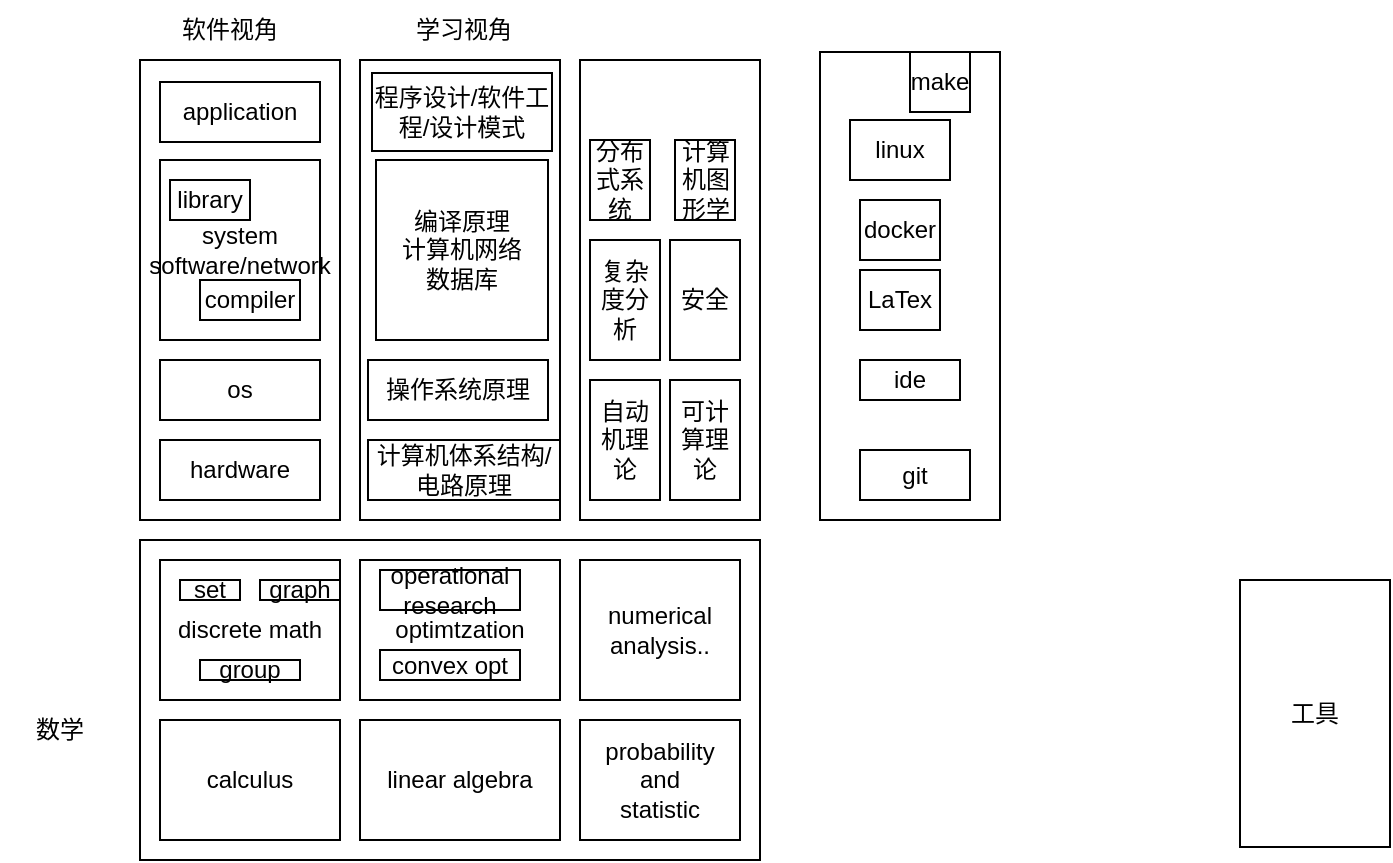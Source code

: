 <mxfile version="20.0.4" type="github">
  <diagram id="HyPCMsuXHtD3BdpcrgVp" name="Page-1">
    <mxGraphModel dx="865" dy="476" grid="1" gridSize="10" guides="1" tooltips="1" connect="1" arrows="1" fold="1" page="1" pageScale="1" pageWidth="827" pageHeight="1169" math="0" shadow="0">
      <root>
        <mxCell id="0" />
        <mxCell id="1" parent="0" />
        <mxCell id="hhnEYyCHxSMIDxLFp0H_-36" value="" style="rounded=0;whiteSpace=wrap;html=1;" vertex="1" parent="1">
          <mxGeometry x="510" y="226" width="90" height="234" as="geometry" />
        </mxCell>
        <mxCell id="hhnEYyCHxSMIDxLFp0H_-1" value="" style="rounded=0;whiteSpace=wrap;html=1;" vertex="1" parent="1">
          <mxGeometry x="170" y="470" width="310" height="160" as="geometry" />
        </mxCell>
        <mxCell id="hhnEYyCHxSMIDxLFp0H_-3" value="calculus" style="rounded=0;whiteSpace=wrap;html=1;" vertex="1" parent="1">
          <mxGeometry x="180" y="560" width="90" height="60" as="geometry" />
        </mxCell>
        <mxCell id="hhnEYyCHxSMIDxLFp0H_-4" value="probability&lt;br&gt;and&lt;br&gt;statistic" style="rounded=0;whiteSpace=wrap;html=1;" vertex="1" parent="1">
          <mxGeometry x="390" y="560" width="80" height="60" as="geometry" />
        </mxCell>
        <mxCell id="hhnEYyCHxSMIDxLFp0H_-5" value="linear algebra" style="rounded=0;whiteSpace=wrap;html=1;" vertex="1" parent="1">
          <mxGeometry x="280" y="560" width="100" height="60" as="geometry" />
        </mxCell>
        <mxCell id="hhnEYyCHxSMIDxLFp0H_-6" value="discrete math" style="rounded=0;whiteSpace=wrap;html=1;" vertex="1" parent="1">
          <mxGeometry x="180" y="480" width="90" height="70" as="geometry" />
        </mxCell>
        <mxCell id="hhnEYyCHxSMIDxLFp0H_-7" value="set" style="rounded=0;whiteSpace=wrap;html=1;" vertex="1" parent="1">
          <mxGeometry x="190" y="490" width="30" height="10" as="geometry" />
        </mxCell>
        <mxCell id="hhnEYyCHxSMIDxLFp0H_-8" value="graph" style="rounded=0;whiteSpace=wrap;html=1;" vertex="1" parent="1">
          <mxGeometry x="230" y="490" width="40" height="10" as="geometry" />
        </mxCell>
        <mxCell id="hhnEYyCHxSMIDxLFp0H_-9" value="group" style="rounded=0;whiteSpace=wrap;html=1;" vertex="1" parent="1">
          <mxGeometry x="200" y="530" width="50" height="10" as="geometry" />
        </mxCell>
        <mxCell id="hhnEYyCHxSMIDxLFp0H_-11" value="optimtzation" style="rounded=0;whiteSpace=wrap;html=1;" vertex="1" parent="1">
          <mxGeometry x="280" y="480" width="100" height="70" as="geometry" />
        </mxCell>
        <mxCell id="hhnEYyCHxSMIDxLFp0H_-12" value="numerical analysis.." style="rounded=0;whiteSpace=wrap;html=1;" vertex="1" parent="1">
          <mxGeometry x="390" y="480" width="80" height="70" as="geometry" />
        </mxCell>
        <mxCell id="hhnEYyCHxSMIDxLFp0H_-13" value="operational research" style="rounded=0;whiteSpace=wrap;html=1;" vertex="1" parent="1">
          <mxGeometry x="290" y="485" width="70" height="20" as="geometry" />
        </mxCell>
        <mxCell id="hhnEYyCHxSMIDxLFp0H_-14" value="convex opt" style="rounded=0;whiteSpace=wrap;html=1;" vertex="1" parent="1">
          <mxGeometry x="290" y="525" width="70" height="15" as="geometry" />
        </mxCell>
        <mxCell id="hhnEYyCHxSMIDxLFp0H_-15" value="数学" style="text;html=1;strokeColor=none;fillColor=none;align=center;verticalAlign=middle;whiteSpace=wrap;rounded=0;" vertex="1" parent="1">
          <mxGeometry x="100" y="550" width="60" height="30" as="geometry" />
        </mxCell>
        <mxCell id="hhnEYyCHxSMIDxLFp0H_-16" value="" style="whiteSpace=wrap;html=1;" vertex="1" parent="1">
          <mxGeometry x="170" y="230" width="100" height="230" as="geometry" />
        </mxCell>
        <mxCell id="hhnEYyCHxSMIDxLFp0H_-17" value="hardware" style="rounded=0;whiteSpace=wrap;html=1;" vertex="1" parent="1">
          <mxGeometry x="180" y="420" width="80" height="30" as="geometry" />
        </mxCell>
        <mxCell id="hhnEYyCHxSMIDxLFp0H_-18" value="os" style="rounded=0;whiteSpace=wrap;html=1;" vertex="1" parent="1">
          <mxGeometry x="180" y="380" width="80" height="30" as="geometry" />
        </mxCell>
        <mxCell id="hhnEYyCHxSMIDxLFp0H_-19" value="system software/network" style="rounded=0;whiteSpace=wrap;html=1;" vertex="1" parent="1">
          <mxGeometry x="180" y="280" width="80" height="90" as="geometry" />
        </mxCell>
        <mxCell id="hhnEYyCHxSMIDxLFp0H_-20" value="application" style="rounded=0;whiteSpace=wrap;html=1;" vertex="1" parent="1">
          <mxGeometry x="180" y="241" width="80" height="30" as="geometry" />
        </mxCell>
        <mxCell id="hhnEYyCHxSMIDxLFp0H_-21" value="library" style="rounded=0;whiteSpace=wrap;html=1;" vertex="1" parent="1">
          <mxGeometry x="185" y="290" width="40" height="20" as="geometry" />
        </mxCell>
        <mxCell id="hhnEYyCHxSMIDxLFp0H_-22" value="compiler" style="rounded=0;whiteSpace=wrap;html=1;" vertex="1" parent="1">
          <mxGeometry x="200" y="340" width="50" height="20" as="geometry" />
        </mxCell>
        <mxCell id="hhnEYyCHxSMIDxLFp0H_-23" value="软件视角" style="text;html=1;strokeColor=none;fillColor=none;align=center;verticalAlign=middle;whiteSpace=wrap;rounded=0;" vertex="1" parent="1">
          <mxGeometry x="185" y="200" width="60" height="30" as="geometry" />
        </mxCell>
        <mxCell id="hhnEYyCHxSMIDxLFp0H_-24" value="" style="rounded=0;whiteSpace=wrap;html=1;" vertex="1" parent="1">
          <mxGeometry x="280" y="230" width="100" height="230" as="geometry" />
        </mxCell>
        <mxCell id="hhnEYyCHxSMIDxLFp0H_-25" value="计算机体系结构/电路原理" style="rounded=0;whiteSpace=wrap;html=1;" vertex="1" parent="1">
          <mxGeometry x="284" y="420" width="96" height="30" as="geometry" />
        </mxCell>
        <mxCell id="hhnEYyCHxSMIDxLFp0H_-26" value="学习视角" style="text;html=1;strokeColor=none;fillColor=none;align=center;verticalAlign=middle;whiteSpace=wrap;rounded=0;" vertex="1" parent="1">
          <mxGeometry x="302" y="200" width="60" height="30" as="geometry" />
        </mxCell>
        <mxCell id="hhnEYyCHxSMIDxLFp0H_-27" value="操作系统原理" style="rounded=0;whiteSpace=wrap;html=1;" vertex="1" parent="1">
          <mxGeometry x="284" y="380" width="90" height="30" as="geometry" />
        </mxCell>
        <mxCell id="hhnEYyCHxSMIDxLFp0H_-28" value="编译原理&lt;br&gt;计算机网络&lt;br&gt;数据库" style="rounded=0;whiteSpace=wrap;html=1;" vertex="1" parent="1">
          <mxGeometry x="288" y="280" width="86" height="90" as="geometry" />
        </mxCell>
        <mxCell id="hhnEYyCHxSMIDxLFp0H_-29" value="程序设计/软件工程/设计模式" style="rounded=0;whiteSpace=wrap;html=1;" vertex="1" parent="1">
          <mxGeometry x="286" y="236.5" width="90" height="39" as="geometry" />
        </mxCell>
        <mxCell id="hhnEYyCHxSMIDxLFp0H_-30" value="" style="rounded=0;whiteSpace=wrap;html=1;" vertex="1" parent="1">
          <mxGeometry x="390" y="230" width="90" height="230" as="geometry" />
        </mxCell>
        <mxCell id="hhnEYyCHxSMIDxLFp0H_-31" value="自动机理论" style="rounded=0;whiteSpace=wrap;html=1;" vertex="1" parent="1">
          <mxGeometry x="395" y="390" width="35" height="60" as="geometry" />
        </mxCell>
        <mxCell id="hhnEYyCHxSMIDxLFp0H_-32" value="可计算理论" style="rounded=0;whiteSpace=wrap;html=1;" vertex="1" parent="1">
          <mxGeometry x="435" y="390" width="35" height="60" as="geometry" />
        </mxCell>
        <mxCell id="hhnEYyCHxSMIDxLFp0H_-33" value="复杂度分析" style="rounded=0;whiteSpace=wrap;html=1;" vertex="1" parent="1">
          <mxGeometry x="395" y="320" width="35" height="60" as="geometry" />
        </mxCell>
        <mxCell id="hhnEYyCHxSMIDxLFp0H_-34" value="安全" style="rounded=0;whiteSpace=wrap;html=1;" vertex="1" parent="1">
          <mxGeometry x="435" y="320" width="35" height="60" as="geometry" />
        </mxCell>
        <mxCell id="hhnEYyCHxSMIDxLFp0H_-35" value="分布式系统" style="rounded=0;whiteSpace=wrap;html=1;" vertex="1" parent="1">
          <mxGeometry x="395" y="270" width="30" height="40" as="geometry" />
        </mxCell>
        <mxCell id="hhnEYyCHxSMIDxLFp0H_-37" value="计算机图形学" style="rounded=0;whiteSpace=wrap;html=1;" vertex="1" parent="1">
          <mxGeometry x="437.5" y="270" width="30" height="40" as="geometry" />
        </mxCell>
        <mxCell id="hhnEYyCHxSMIDxLFp0H_-38" value="git" style="rounded=0;whiteSpace=wrap;html=1;" vertex="1" parent="1">
          <mxGeometry x="530" y="425" width="55" height="25" as="geometry" />
        </mxCell>
        <mxCell id="hhnEYyCHxSMIDxLFp0H_-40" value="ide" style="rounded=0;whiteSpace=wrap;html=1;" vertex="1" parent="1">
          <mxGeometry x="530" y="380" width="50" height="20" as="geometry" />
        </mxCell>
        <mxCell id="hhnEYyCHxSMIDxLFp0H_-42" value="LaTex" style="rounded=0;whiteSpace=wrap;html=1;" vertex="1" parent="1">
          <mxGeometry x="530" y="335" width="40" height="30" as="geometry" />
        </mxCell>
        <mxCell id="hhnEYyCHxSMIDxLFp0H_-43" value="docker" style="rounded=0;whiteSpace=wrap;html=1;" vertex="1" parent="1">
          <mxGeometry x="530" y="300" width="40" height="30" as="geometry" />
        </mxCell>
        <mxCell id="hhnEYyCHxSMIDxLFp0H_-45" value="工具" style="rounded=0;whiteSpace=wrap;html=1;" vertex="1" parent="1">
          <mxGeometry x="720" y="490" width="75" height="133.5" as="geometry" />
        </mxCell>
        <mxCell id="hhnEYyCHxSMIDxLFp0H_-39" value="linux" style="rounded=0;whiteSpace=wrap;html=1;" vertex="1" parent="1">
          <mxGeometry x="525" y="260" width="50" height="30" as="geometry" />
        </mxCell>
        <mxCell id="hhnEYyCHxSMIDxLFp0H_-41" value="make" style="rounded=0;whiteSpace=wrap;html=1;" vertex="1" parent="1">
          <mxGeometry x="555" y="226" width="30" height="30" as="geometry" />
        </mxCell>
      </root>
    </mxGraphModel>
  </diagram>
</mxfile>
